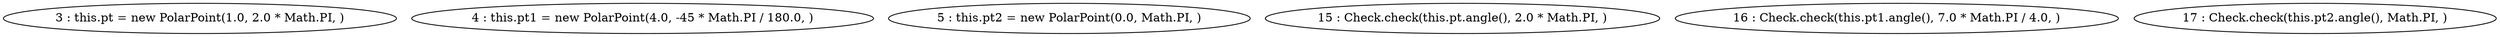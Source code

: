 digraph G {
"3 : this.pt = new PolarPoint(1.0, 2.0 * Math.PI, )"
"4 : this.pt1 = new PolarPoint(4.0, -45 * Math.PI / 180.0, )"
"5 : this.pt2 = new PolarPoint(0.0, Math.PI, )"
"15 : Check.check(this.pt.angle(), 2.0 * Math.PI, )"
"16 : Check.check(this.pt1.angle(), 7.0 * Math.PI / 4.0, )"
"17 : Check.check(this.pt2.angle(), Math.PI, )"
}